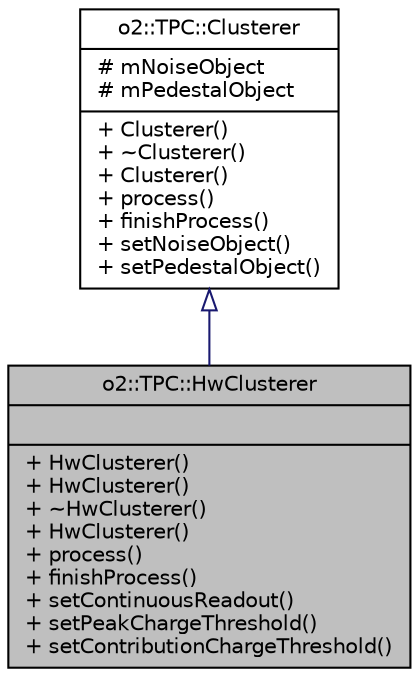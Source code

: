 digraph "o2::TPC::HwClusterer"
{
 // INTERACTIVE_SVG=YES
  bgcolor="transparent";
  edge [fontname="Helvetica",fontsize="10",labelfontname="Helvetica",labelfontsize="10"];
  node [fontname="Helvetica",fontsize="10",shape=record];
  Node1 [label="{o2::TPC::HwClusterer\n||+ HwClusterer()\l+ HwClusterer()\l+ ~HwClusterer()\l+ HwClusterer()\l+ process()\l+ finishProcess()\l+ setContinuousReadout()\l+ setPeakChargeThreshold()\l+ setContributionChargeThreshold()\l}",height=0.2,width=0.4,color="black", fillcolor="grey75", style="filled" fontcolor="black"];
  Node2 -> Node1 [dir="back",color="midnightblue",fontsize="10",style="solid",arrowtail="onormal",fontname="Helvetica"];
  Node2 [label="{o2::TPC::Clusterer\n|# mNoiseObject\l# mPedestalObject\l|+ Clusterer()\l+ ~Clusterer()\l+ Clusterer()\l+ process()\l+ finishProcess()\l+ setNoiseObject()\l+ setPedestalObject()\l}",height=0.2,width=0.4,color="black",URL="$da/d27/classo2_1_1TPC_1_1Clusterer.html",tooltip="Base Class for TPC clusterer. "];
}
